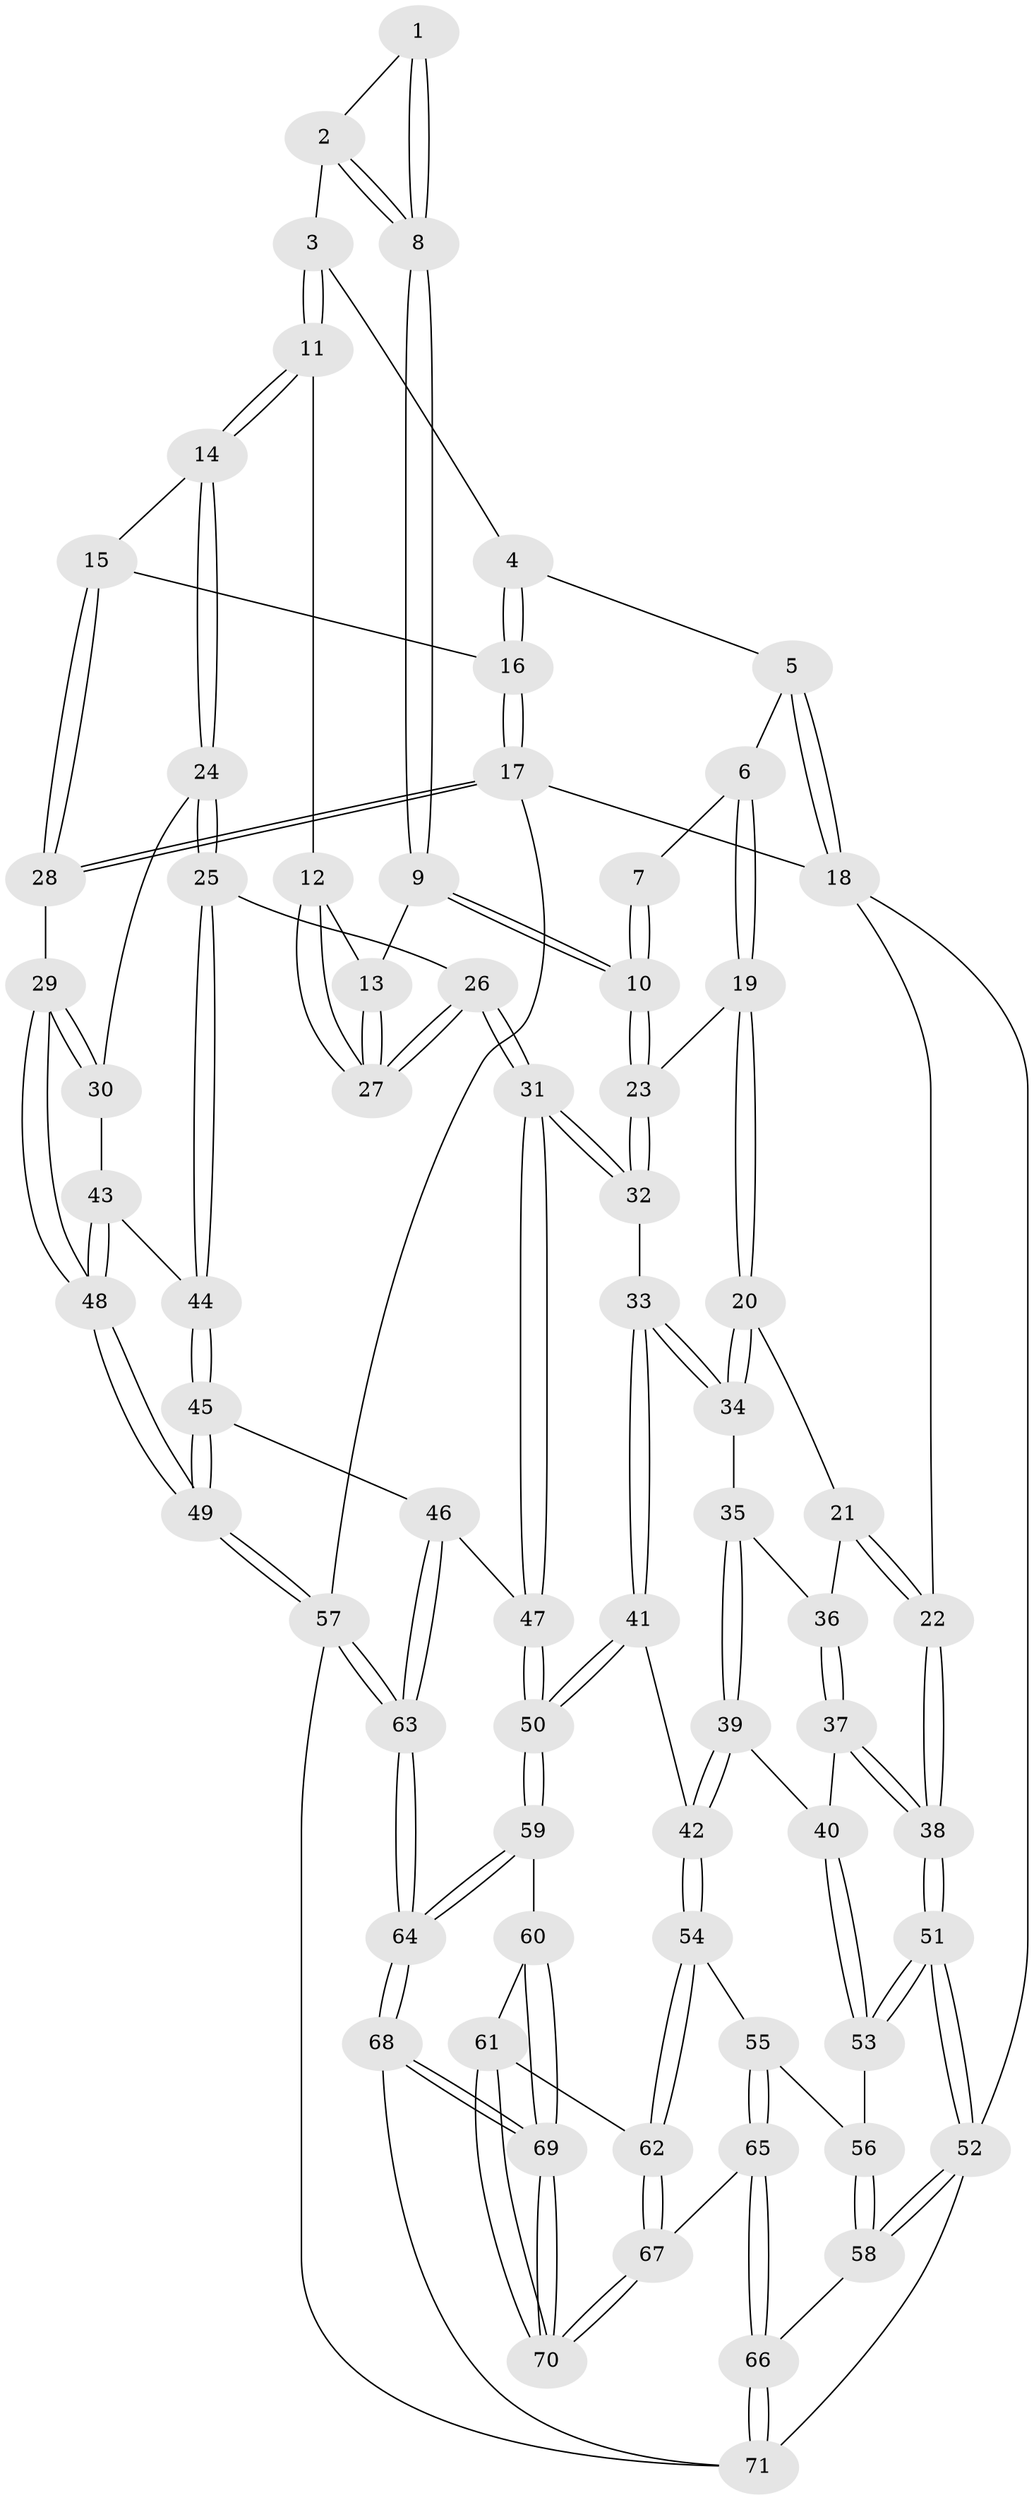 // coarse degree distribution, {3: 0.11904761904761904, 5: 0.2857142857142857, 4: 0.5, 6: 0.047619047619047616, 2: 0.023809523809523808, 7: 0.023809523809523808}
// Generated by graph-tools (version 1.1) at 2025/24/03/03/25 07:24:38]
// undirected, 71 vertices, 174 edges
graph export_dot {
graph [start="1"]
  node [color=gray90,style=filled];
  1 [pos="+0.5537536206047595+0.16578837013820188"];
  2 [pos="+0.7006290071074315+0.07500605363903262"];
  3 [pos="+0.7095479132135036+0.06597346571199907"];
  4 [pos="+0.6024223119744199+0"];
  5 [pos="+0.27292854355092283+0"];
  6 [pos="+0.2773601457603041+0"];
  7 [pos="+0.5319864639047209+0.17444086249955615"];
  8 [pos="+0.6154837983993203+0.21174417482670527"];
  9 [pos="+0.6027563253018982+0.24442268545337828"];
  10 [pos="+0.5222772823296062+0.2595627957095683"];
  11 [pos="+0.7679239656314529+0.12278289803445135"];
  12 [pos="+0.7214517804867369+0.19812933537626545"];
  13 [pos="+0.620352272025191+0.25633135566432225"];
  14 [pos="+0.772407641981839+0.12502675862886145"];
  15 [pos="+0.8232342562535164+0.1091690315910366"];
  16 [pos="+1+0"];
  17 [pos="+1+0"];
  18 [pos="+0+0"];
  19 [pos="+0.29521629031245583+0.09461282887764502"];
  20 [pos="+0.2791640541118384+0.22922265766363942"];
  21 [pos="+0.12133820615321603+0.2831822597936414"];
  22 [pos="+0+0.1999627722790954"];
  23 [pos="+0.5199683280792553+0.2620062212267272"];
  24 [pos="+0.8228365723960809+0.2197186084969481"];
  25 [pos="+0.7153631892760713+0.3578421375470856"];
  26 [pos="+0.6817664332449048+0.361801741091351"];
  27 [pos="+0.6735676806510804+0.32226140602012193"];
  28 [pos="+1+0.12828815382314374"];
  29 [pos="+1+0.3146693370958059"];
  30 [pos="+0.9256540818198781+0.30323914379223865"];
  31 [pos="+0.585234041759332+0.4648821661407299"];
  32 [pos="+0.4891420935623498+0.36015024185670486"];
  33 [pos="+0.3982954236924309+0.35389528823389393"];
  34 [pos="+0.29381665843699717+0.2703057753526763"];
  35 [pos="+0.2508235856414044+0.3474558673261526"];
  36 [pos="+0.12954136351004925+0.3548706071505376"];
  37 [pos="+0.11325916795695856+0.43879542343337147"];
  38 [pos="+0+0.42923336050884947"];
  39 [pos="+0.21224620171624087+0.454760797407111"];
  40 [pos="+0.13333883095865925+0.45036365890429736"];
  41 [pos="+0.3136069990746161+0.5368674872612209"];
  42 [pos="+0.29649828954111074+0.5458922293405574"];
  43 [pos="+0.827716092921492+0.39701147937971887"];
  44 [pos="+0.824311664091017+0.39975191334915017"];
  45 [pos="+0.8181419735339691+0.5457986306570469"];
  46 [pos="+0.6426197090052356+0.5597873819760714"];
  47 [pos="+0.5916508757575903+0.5424775913722666"];
  48 [pos="+1+0.5694596650063568"];
  49 [pos="+1+0.7228667008619981"];
  50 [pos="+0.5818029880575485+0.5515863973129648"];
  51 [pos="+0+0.6845592639813691"];
  52 [pos="+0+0.7574217292684585"];
  53 [pos="+0.11352630649831814+0.5801183154578416"];
  54 [pos="+0.27544153700038465+0.6112211204639596"];
  55 [pos="+0.27087692068171565+0.6158071392787119"];
  56 [pos="+0.17472270730414644+0.6046091631527699"];
  57 [pos="+1+1"];
  58 [pos="+0.021388369420778448+0.7926305537886017"];
  59 [pos="+0.5675830242833495+0.5853931302232432"];
  60 [pos="+0.5468090687571663+0.6196858328136583"];
  61 [pos="+0.4350946354986809+0.6906097087810585"];
  62 [pos="+0.40985750482714445+0.6894485249669289"];
  63 [pos="+0.9493228286155881+1"];
  64 [pos="+0.8040629896572316+1"];
  65 [pos="+0.22421852448796256+0.7758669875147338"];
  66 [pos="+0.14415618800459365+0.8233948136759687"];
  67 [pos="+0.32818440998325593+0.8144498187978207"];
  68 [pos="+0.5673281755418994+1"];
  69 [pos="+0.5589965330061363+1"];
  70 [pos="+0.4811172780719254+0.9477012678433367"];
  71 [pos="+0.2641492773993182+1"];
  1 -- 2;
  1 -- 8;
  1 -- 8;
  2 -- 3;
  2 -- 8;
  2 -- 8;
  3 -- 4;
  3 -- 11;
  3 -- 11;
  4 -- 5;
  4 -- 16;
  4 -- 16;
  5 -- 6;
  5 -- 18;
  5 -- 18;
  6 -- 7;
  6 -- 19;
  6 -- 19;
  7 -- 10;
  7 -- 10;
  8 -- 9;
  8 -- 9;
  9 -- 10;
  9 -- 10;
  9 -- 13;
  10 -- 23;
  10 -- 23;
  11 -- 12;
  11 -- 14;
  11 -- 14;
  12 -- 13;
  12 -- 27;
  12 -- 27;
  13 -- 27;
  13 -- 27;
  14 -- 15;
  14 -- 24;
  14 -- 24;
  15 -- 16;
  15 -- 28;
  15 -- 28;
  16 -- 17;
  16 -- 17;
  17 -- 18;
  17 -- 28;
  17 -- 28;
  17 -- 57;
  18 -- 22;
  18 -- 52;
  19 -- 20;
  19 -- 20;
  19 -- 23;
  20 -- 21;
  20 -- 34;
  20 -- 34;
  21 -- 22;
  21 -- 22;
  21 -- 36;
  22 -- 38;
  22 -- 38;
  23 -- 32;
  23 -- 32;
  24 -- 25;
  24 -- 25;
  24 -- 30;
  25 -- 26;
  25 -- 44;
  25 -- 44;
  26 -- 27;
  26 -- 27;
  26 -- 31;
  26 -- 31;
  28 -- 29;
  29 -- 30;
  29 -- 30;
  29 -- 48;
  29 -- 48;
  30 -- 43;
  31 -- 32;
  31 -- 32;
  31 -- 47;
  31 -- 47;
  32 -- 33;
  33 -- 34;
  33 -- 34;
  33 -- 41;
  33 -- 41;
  34 -- 35;
  35 -- 36;
  35 -- 39;
  35 -- 39;
  36 -- 37;
  36 -- 37;
  37 -- 38;
  37 -- 38;
  37 -- 40;
  38 -- 51;
  38 -- 51;
  39 -- 40;
  39 -- 42;
  39 -- 42;
  40 -- 53;
  40 -- 53;
  41 -- 42;
  41 -- 50;
  41 -- 50;
  42 -- 54;
  42 -- 54;
  43 -- 44;
  43 -- 48;
  43 -- 48;
  44 -- 45;
  44 -- 45;
  45 -- 46;
  45 -- 49;
  45 -- 49;
  46 -- 47;
  46 -- 63;
  46 -- 63;
  47 -- 50;
  47 -- 50;
  48 -- 49;
  48 -- 49;
  49 -- 57;
  49 -- 57;
  50 -- 59;
  50 -- 59;
  51 -- 52;
  51 -- 52;
  51 -- 53;
  51 -- 53;
  52 -- 58;
  52 -- 58;
  52 -- 71;
  53 -- 56;
  54 -- 55;
  54 -- 62;
  54 -- 62;
  55 -- 56;
  55 -- 65;
  55 -- 65;
  56 -- 58;
  56 -- 58;
  57 -- 63;
  57 -- 63;
  57 -- 71;
  58 -- 66;
  59 -- 60;
  59 -- 64;
  59 -- 64;
  60 -- 61;
  60 -- 69;
  60 -- 69;
  61 -- 62;
  61 -- 70;
  61 -- 70;
  62 -- 67;
  62 -- 67;
  63 -- 64;
  63 -- 64;
  64 -- 68;
  64 -- 68;
  65 -- 66;
  65 -- 66;
  65 -- 67;
  66 -- 71;
  66 -- 71;
  67 -- 70;
  67 -- 70;
  68 -- 69;
  68 -- 69;
  68 -- 71;
  69 -- 70;
  69 -- 70;
}
